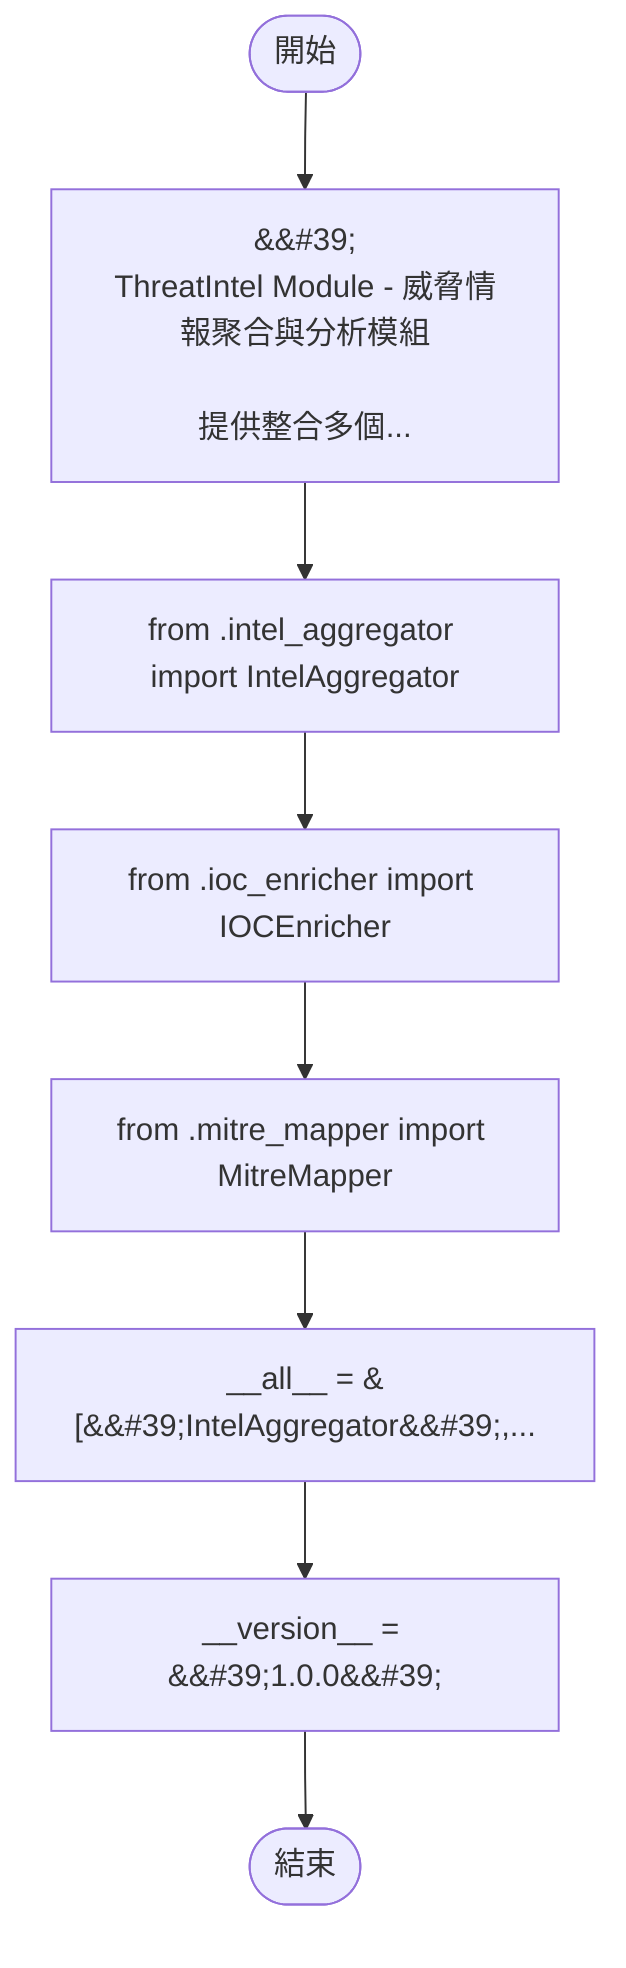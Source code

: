flowchart TB
    n1([開始])
    n2([結束])
    n3[&amp;&#35;39;\nThreatIntel Module - 威脅情報聚合與分析模組\n\n提供整合多個...]
    n4[from .intel_aggregator import IntelAggregator]
    n5[from .ioc_enricher import IOCEnricher]
    n6[from .mitre_mapper import MitreMapper]
    n7[__all__ = &#91;&amp;&#35;39;IntelAggregator&amp;&#35;39;,...]
    n8[__version__ = &amp;&#35;39;1.0.0&amp;&#35;39;]
    n1 --> n3
    n3 --> n4
    n4 --> n5
    n5 --> n6
    n6 --> n7
    n7 --> n8
    n8 --> n2